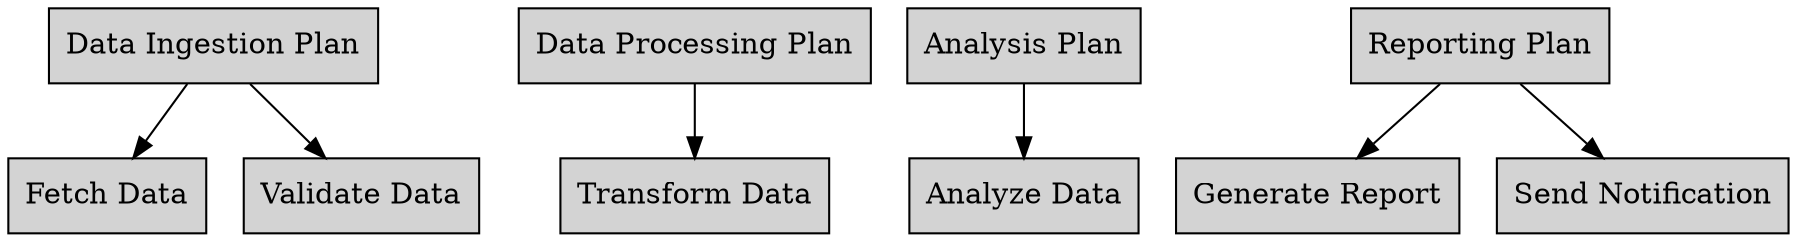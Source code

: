 digraph MultiPlanGraph {
    // Graph attributes
    rankdir=TB;
    node [shape=box, style=filled];
    
    // Plan nodes
    plan_data_ingestion [label="Data Ingestion Plan", type="plan"];
    plan_data_processing [label="Data Processing Plan", type="plan"];
    plan_analysis [label="Analysis Plan", type="plan"];
    plan_reporting [label="Reporting Plan", type="plan"];
    
    // Task nodes
    task_fetch_data [label="Fetch Data", type="task"];
    task_validate_data [label="Validate Data", type="task"];
    task_transform_data [label="Transform Data", type="task"];
    task_analyze_data [label="Analyze Data", type="task"];
    task_generate_report [label="Generate Report", type="task"];
    task_send_notification [label="Send Notification", type="task"];
    
    // Edges
    plan_data_ingestion -> task_fetch_data;
    plan_data_ingestion -> task_validate_data;
    plan_data_processing -> task_transform_data;
    plan_analysis -> task_analyze_data;
    plan_reporting -> task_generate_report;
    plan_reporting -> task_send_notification;
} 